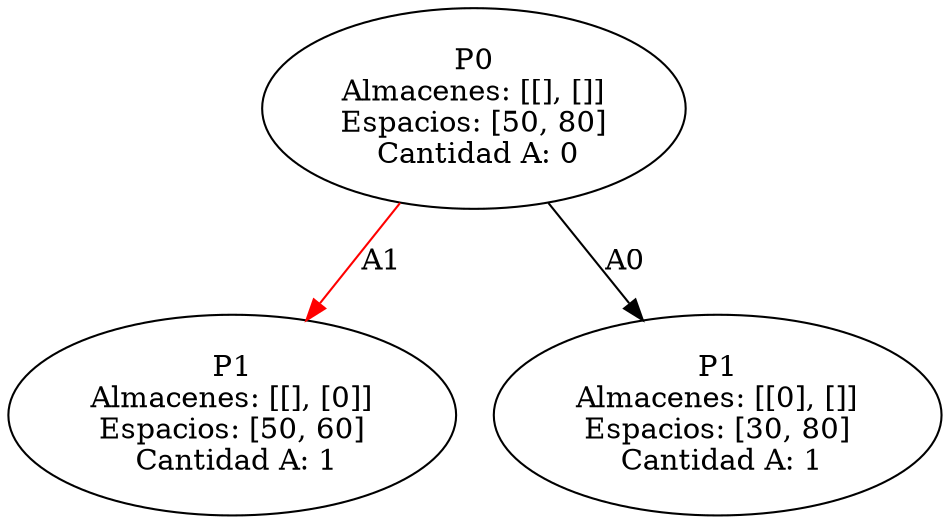 strict digraph G {
  1 [ label="P0
Almacenes: [[], []]
Espacios: [50, 80]
 Cantidad A: 0" ];
  2 [ label="P1
Almacenes: [[], [0]]
Espacios: [50, 60]
 Cantidad A: 1" ];
  3 [ label="P1
Almacenes: [[0], []]
Espacios: [30, 80]
 Cantidad A: 1" ];
  1 -> 2 [ color="red" label="A1" ];
  1 -> 3 [ label="A0" ];
}
